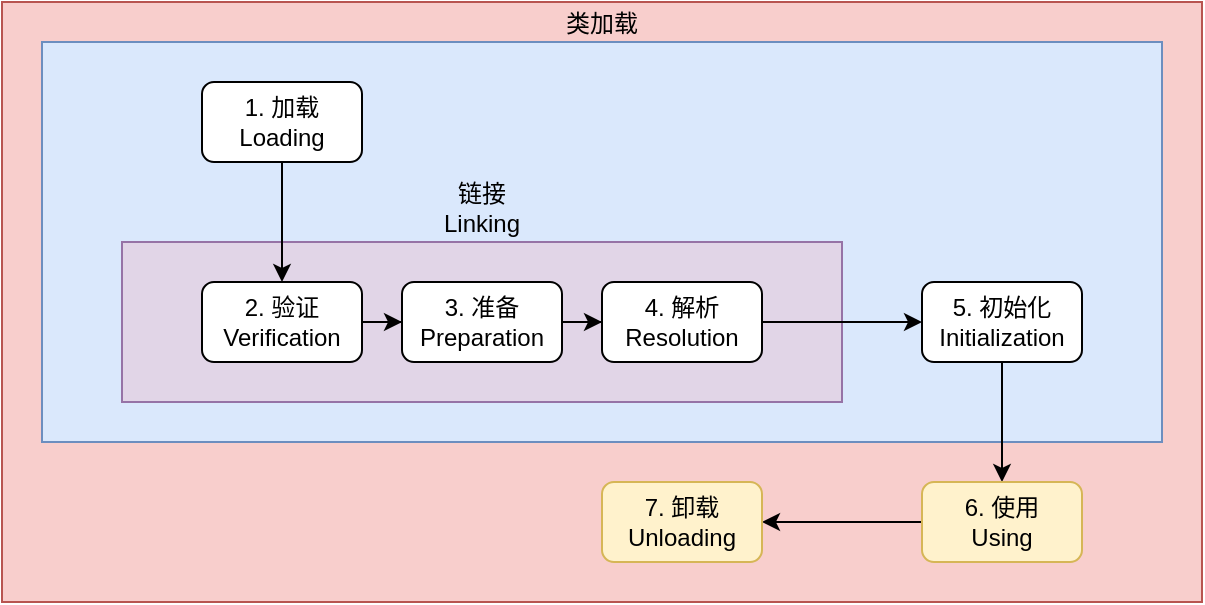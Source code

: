 <mxfile version="12.4.2" type="device" pages="1"><diagram id="hh-UpKghS9ObH71Fta5y" name="第 1 页"><mxGraphModel dx="1106" dy="830" grid="1" gridSize="10" guides="1" tooltips="1" connect="1" arrows="1" fold="1" page="1" pageScale="1" pageWidth="827" pageHeight="1169" math="0" shadow="0"><root><mxCell id="0"/><mxCell id="1" parent="0"/><mxCell id="xLifF2LQMkBWnsfyLWTJ-12" value="" style="rounded=0;whiteSpace=wrap;html=1;fillColor=#f8cecc;strokeColor=#b85450;comic=0;" vertex="1" parent="1"><mxGeometry x="140" y="80" width="600" height="300" as="geometry"/></mxCell><mxCell id="xLifF2LQMkBWnsfyLWTJ-1" value="类加载" style="rounded=0;whiteSpace=wrap;html=1;labelPosition=center;verticalLabelPosition=top;align=center;verticalAlign=bottom;fillColor=#dae8fc;strokeColor=#6c8ebf;comic=0;" vertex="1" parent="1"><mxGeometry x="160" y="100" width="560" height="200" as="geometry"/></mxCell><mxCell id="xLifF2LQMkBWnsfyLWTJ-2" value="1. 加载&lt;br&gt;Loading" style="rounded=1;whiteSpace=wrap;html=1;comic=0;" vertex="1" parent="1"><mxGeometry x="240" y="120" width="80" height="40" as="geometry"/></mxCell><mxCell id="xLifF2LQMkBWnsfyLWTJ-3" value="链接&lt;br&gt;Linking" style="rounded=0;whiteSpace=wrap;html=1;labelPosition=center;verticalLabelPosition=top;align=center;verticalAlign=bottom;fillColor=#e1d5e7;strokeColor=#9673a6;comic=0;" vertex="1" parent="1"><mxGeometry x="200" y="200" width="360" height="80" as="geometry"/></mxCell><mxCell id="xLifF2LQMkBWnsfyLWTJ-9" style="edgeStyle=orthogonalEdgeStyle;rounded=0;orthogonalLoop=1;jettySize=auto;html=1;comic=0;" edge="1" parent="1" source="xLifF2LQMkBWnsfyLWTJ-5" target="xLifF2LQMkBWnsfyLWTJ-8"><mxGeometry relative="1" as="geometry"/></mxCell><mxCell id="xLifF2LQMkBWnsfyLWTJ-5" value="5. 初始化&lt;br&gt;Initialization" style="rounded=1;whiteSpace=wrap;html=1;comic=0;" vertex="1" parent="1"><mxGeometry x="600" y="220" width="80" height="40" as="geometry"/></mxCell><mxCell id="xLifF2LQMkBWnsfyLWTJ-11" style="edgeStyle=orthogonalEdgeStyle;rounded=0;orthogonalLoop=1;jettySize=auto;html=1;entryX=1;entryY=0.5;entryDx=0;entryDy=0;comic=0;" edge="1" parent="1" source="xLifF2LQMkBWnsfyLWTJ-8" target="xLifF2LQMkBWnsfyLWTJ-10"><mxGeometry relative="1" as="geometry"/></mxCell><mxCell id="xLifF2LQMkBWnsfyLWTJ-8" value="6. 使用&lt;br&gt;Using" style="rounded=1;whiteSpace=wrap;html=1;fillColor=#fff2cc;strokeColor=#d6b656;comic=0;" vertex="1" parent="1"><mxGeometry x="600" y="320" width="80" height="40" as="geometry"/></mxCell><mxCell id="xLifF2LQMkBWnsfyLWTJ-10" value="7. 卸载&lt;br&gt;Unloading" style="rounded=1;whiteSpace=wrap;html=1;fillColor=#fff2cc;strokeColor=#d6b656;comic=0;" vertex="1" parent="1"><mxGeometry x="440" y="320" width="80" height="40" as="geometry"/></mxCell><mxCell id="xLifF2LQMkBWnsfyLWTJ-16" style="edgeStyle=orthogonalEdgeStyle;rounded=0;orthogonalLoop=1;jettySize=auto;html=1;entryX=0;entryY=0.5;entryDx=0;entryDy=0;comic=0;" edge="1" parent="1" source="xLifF2LQMkBWnsfyLWTJ-13" target="xLifF2LQMkBWnsfyLWTJ-14"><mxGeometry relative="1" as="geometry"/></mxCell><mxCell id="xLifF2LQMkBWnsfyLWTJ-13" value="2. 验证&lt;br&gt;Verification" style="rounded=1;whiteSpace=wrap;html=1;comic=0;" vertex="1" parent="1"><mxGeometry x="240" y="220" width="80" height="40" as="geometry"/></mxCell><mxCell id="xLifF2LQMkBWnsfyLWTJ-17" value="" style="edgeStyle=orthogonalEdgeStyle;rounded=0;orthogonalLoop=1;jettySize=auto;html=1;comic=0;" edge="1" parent="1" source="xLifF2LQMkBWnsfyLWTJ-14" target="xLifF2LQMkBWnsfyLWTJ-15"><mxGeometry relative="1" as="geometry"/></mxCell><mxCell id="xLifF2LQMkBWnsfyLWTJ-14" value="3. 准备&lt;br&gt;Preparation" style="rounded=1;whiteSpace=wrap;html=1;comic=0;" vertex="1" parent="1"><mxGeometry x="340" y="220" width="80" height="40" as="geometry"/></mxCell><mxCell id="xLifF2LQMkBWnsfyLWTJ-15" value="4. 解析&lt;br&gt;Resolution" style="rounded=1;whiteSpace=wrap;html=1;comic=0;" vertex="1" parent="1"><mxGeometry x="440" y="220" width="80" height="40" as="geometry"/></mxCell><mxCell id="xLifF2LQMkBWnsfyLWTJ-6" style="edgeStyle=orthogonalEdgeStyle;rounded=0;orthogonalLoop=1;jettySize=auto;html=1;entryX=0.5;entryY=0;entryDx=0;entryDy=0;comic=0;" edge="1" parent="1" source="xLifF2LQMkBWnsfyLWTJ-2" target="xLifF2LQMkBWnsfyLWTJ-13"><mxGeometry relative="1" as="geometry"><Array as="points"/></mxGeometry></mxCell><mxCell id="xLifF2LQMkBWnsfyLWTJ-7" style="edgeStyle=orthogonalEdgeStyle;rounded=0;orthogonalLoop=1;jettySize=auto;html=1;comic=0;" edge="1" parent="1" source="xLifF2LQMkBWnsfyLWTJ-15" target="xLifF2LQMkBWnsfyLWTJ-5"><mxGeometry relative="1" as="geometry"/></mxCell></root></mxGraphModel></diagram></mxfile>